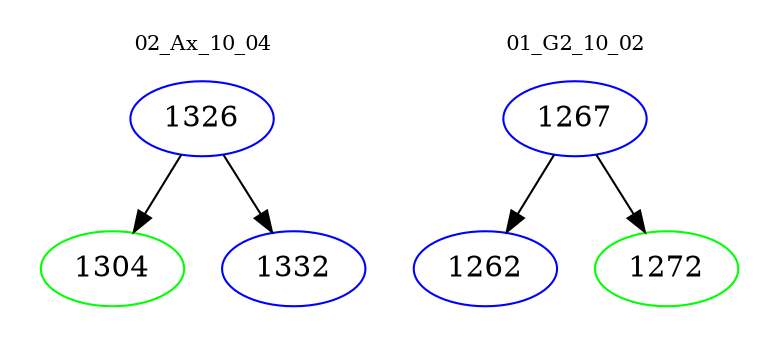 digraph{
subgraph cluster_0 {
color = white
label = "02_Ax_10_04";
fontsize=10;
T0_1326 [label="1326", color="blue"]
T0_1326 -> T0_1304 [color="black"]
T0_1304 [label="1304", color="green"]
T0_1326 -> T0_1332 [color="black"]
T0_1332 [label="1332", color="blue"]
}
subgraph cluster_1 {
color = white
label = "01_G2_10_02";
fontsize=10;
T1_1267 [label="1267", color="blue"]
T1_1267 -> T1_1262 [color="black"]
T1_1262 [label="1262", color="blue"]
T1_1267 -> T1_1272 [color="black"]
T1_1272 [label="1272", color="green"]
}
}
